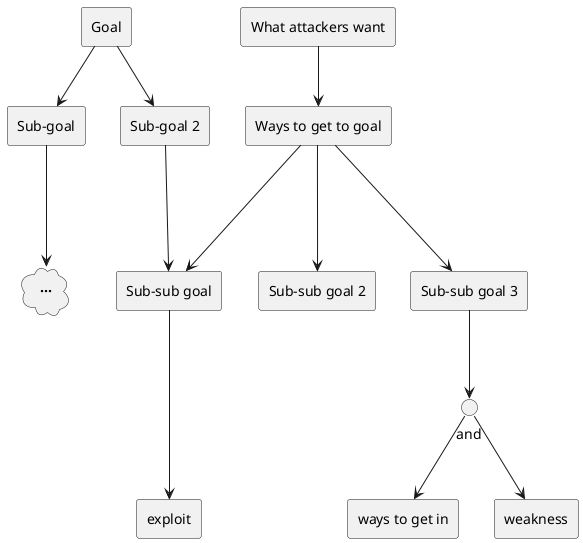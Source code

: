 @startuml
skinparam monochrome true
skinparam defaultTextAlignment center

' Root nodes
agent "Goal" as goal
agent "What attackers want" as what

agent "Sub-goal" as subgoal
goal --> subgoal

agent "Sub-goal 2" as subgoal2
goal --> subgoal2

agent "Ways to get to goal" as subgoal3
what --> subgoal3

agent "Sub-sub goal" as subsubgoal
agent "Sub-sub goal 2" as subsubgoal2
agent "Sub-sub goal 3" as subsubgoal3
subgoal3 ---> subsubgoal 
subgoal3 ---> subsubgoal2
subgoal3 ---> subsubgoal3

' Abstraction (not going to model that)
cloud "**···**" as another
subgoal ---> another
subgoal2 ---> subsubgoal

' Leaf nodes
agent "exploit" as exploit
agent "ways to get in" as ways
agent "weakness" as weakness

subsubgoal ---> exploit

' Chaining of exploits required to get to sub-sub goal
interface "and" as and
subsubgoal3 --> and
and --> weakness
and --> ways

@enduml